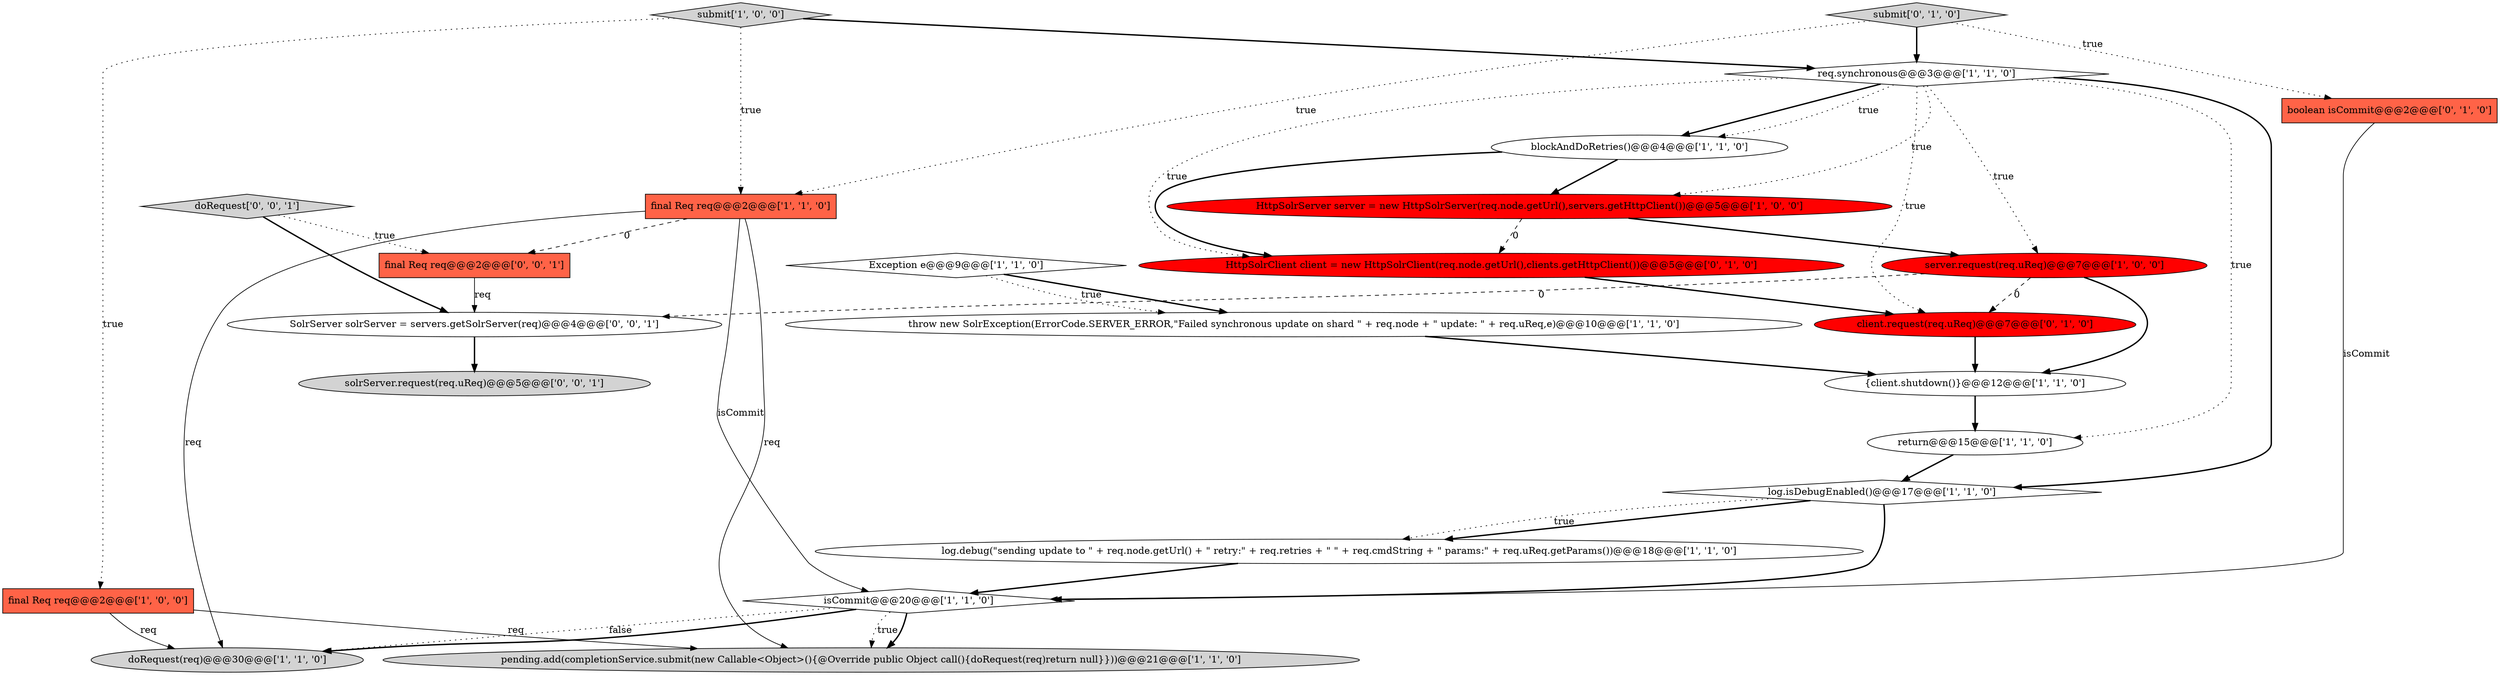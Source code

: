 digraph {
3 [style = filled, label = "return@@@15@@@['1', '1', '0']", fillcolor = white, shape = ellipse image = "AAA0AAABBB1BBB"];
7 [style = filled, label = "throw new SolrException(ErrorCode.SERVER_ERROR,\"Failed synchronous update on shard \" + req.node + \" update: \" + req.uReq,e)@@@10@@@['1', '1', '0']", fillcolor = white, shape = ellipse image = "AAA0AAABBB1BBB"];
12 [style = filled, label = "req.synchronous@@@3@@@['1', '1', '0']", fillcolor = white, shape = diamond image = "AAA0AAABBB1BBB"];
17 [style = filled, label = "submit['0', '1', '0']", fillcolor = lightgray, shape = diamond image = "AAA0AAABBB2BBB"];
19 [style = filled, label = "client.request(req.uReq)@@@7@@@['0', '1', '0']", fillcolor = red, shape = ellipse image = "AAA1AAABBB2BBB"];
10 [style = filled, label = "isCommit@@@20@@@['1', '1', '0']", fillcolor = white, shape = diamond image = "AAA0AAABBB1BBB"];
0 [style = filled, label = "Exception e@@@9@@@['1', '1', '0']", fillcolor = white, shape = diamond image = "AAA0AAABBB1BBB"];
2 [style = filled, label = "final Req req@@@2@@@['1', '0', '0']", fillcolor = tomato, shape = box image = "AAA0AAABBB1BBB"];
20 [style = filled, label = "doRequest['0', '0', '1']", fillcolor = lightgray, shape = diamond image = "AAA0AAABBB3BBB"];
15 [style = filled, label = "HttpSolrServer server = new HttpSolrServer(req.node.getUrl(),servers.getHttpClient())@@@5@@@['1', '0', '0']", fillcolor = red, shape = ellipse image = "AAA1AAABBB1BBB"];
5 [style = filled, label = "doRequest(req)@@@30@@@['1', '1', '0']", fillcolor = lightgray, shape = ellipse image = "AAA0AAABBB1BBB"];
4 [style = filled, label = "server.request(req.uReq)@@@7@@@['1', '0', '0']", fillcolor = red, shape = ellipse image = "AAA1AAABBB1BBB"];
9 [style = filled, label = "log.debug(\"sending update to \" + req.node.getUrl() + \" retry:\" + req.retries + \" \" + req.cmdString + \" params:\" + req.uReq.getParams())@@@18@@@['1', '1', '0']", fillcolor = white, shape = ellipse image = "AAA0AAABBB1BBB"];
16 [style = filled, label = "HttpSolrClient client = new HttpSolrClient(req.node.getUrl(),clients.getHttpClient())@@@5@@@['0', '1', '0']", fillcolor = red, shape = ellipse image = "AAA1AAABBB2BBB"];
22 [style = filled, label = "solrServer.request(req.uReq)@@@5@@@['0', '0', '1']", fillcolor = lightgray, shape = ellipse image = "AAA0AAABBB3BBB"];
13 [style = filled, label = "pending.add(completionService.submit(new Callable<Object>(){@Override public Object call(){doRequest(req)return null}}))@@@21@@@['1', '1', '0']", fillcolor = lightgray, shape = ellipse image = "AAA0AAABBB1BBB"];
18 [style = filled, label = "boolean isCommit@@@2@@@['0', '1', '0']", fillcolor = tomato, shape = box image = "AAA0AAABBB2BBB"];
6 [style = filled, label = "blockAndDoRetries()@@@4@@@['1', '1', '0']", fillcolor = white, shape = ellipse image = "AAA0AAABBB1BBB"];
21 [style = filled, label = "final Req req@@@2@@@['0', '0', '1']", fillcolor = tomato, shape = box image = "AAA0AAABBB3BBB"];
23 [style = filled, label = "SolrServer solrServer = servers.getSolrServer(req)@@@4@@@['0', '0', '1']", fillcolor = white, shape = ellipse image = "AAA0AAABBB3BBB"];
1 [style = filled, label = "{client.shutdown()}@@@12@@@['1', '1', '0']", fillcolor = white, shape = ellipse image = "AAA0AAABBB1BBB"];
11 [style = filled, label = "submit['1', '0', '0']", fillcolor = lightgray, shape = diamond image = "AAA0AAABBB1BBB"];
14 [style = filled, label = "log.isDebugEnabled()@@@17@@@['1', '1', '0']", fillcolor = white, shape = diamond image = "AAA0AAABBB1BBB"];
8 [style = filled, label = "final Req req@@@2@@@['1', '1', '0']", fillcolor = tomato, shape = box image = "AAA0AAABBB1BBB"];
2->5 [style = solid, label="req"];
12->3 [style = dotted, label="true"];
15->16 [style = dashed, label="0"];
7->1 [style = bold, label=""];
17->18 [style = dotted, label="true"];
3->14 [style = bold, label=""];
21->23 [style = solid, label="req"];
1->3 [style = bold, label=""];
12->15 [style = dotted, label="true"];
14->10 [style = bold, label=""];
8->10 [style = solid, label="isCommit"];
11->12 [style = bold, label=""];
20->21 [style = dotted, label="true"];
9->10 [style = bold, label=""];
8->21 [style = dashed, label="0"];
16->19 [style = bold, label=""];
12->6 [style = bold, label=""];
18->10 [style = solid, label="isCommit"];
10->5 [style = dotted, label="false"];
6->15 [style = bold, label=""];
0->7 [style = bold, label=""];
8->13 [style = solid, label="req"];
17->8 [style = dotted, label="true"];
19->1 [style = bold, label=""];
11->2 [style = dotted, label="true"];
17->12 [style = bold, label=""];
23->22 [style = bold, label=""];
10->5 [style = bold, label=""];
20->23 [style = bold, label=""];
10->13 [style = dotted, label="true"];
12->16 [style = dotted, label="true"];
12->6 [style = dotted, label="true"];
12->19 [style = dotted, label="true"];
10->13 [style = bold, label=""];
6->16 [style = bold, label=""];
12->14 [style = bold, label=""];
15->4 [style = bold, label=""];
4->19 [style = dashed, label="0"];
11->8 [style = dotted, label="true"];
14->9 [style = bold, label=""];
12->4 [style = dotted, label="true"];
4->1 [style = bold, label=""];
8->5 [style = solid, label="req"];
14->9 [style = dotted, label="true"];
4->23 [style = dashed, label="0"];
2->13 [style = solid, label="req"];
0->7 [style = dotted, label="true"];
}

